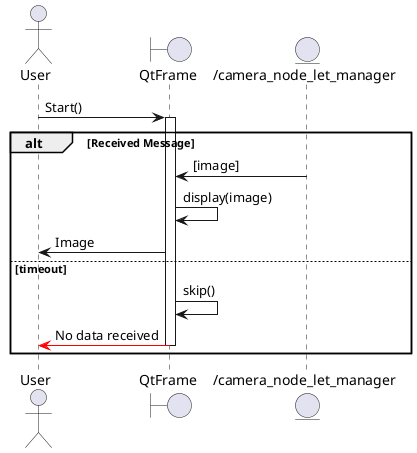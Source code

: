 @startuml
actor User as user
boundary QtFrame as qt_frame
entity "/camera_node_let_manager" as slam_cloud

user -> qt_frame: Start()
activate qt_frame
alt Received Message
	slam_cloud -> qt_frame: [image]
	qt_frame -> qt_frame: display(image)
	qt_frame -> user: Image
else timeout
	qt_frame -> qt_frame: skip()
	qt_frame -[#red]> user:  No data received
	deactivate qt_frame
end
@enduml
